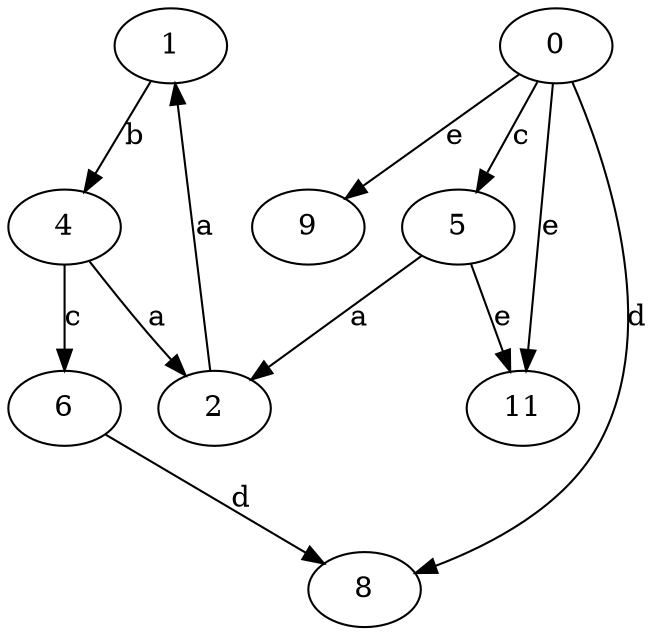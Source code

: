 strict digraph  {
1;
2;
0;
4;
5;
6;
8;
9;
11;
1 -> 4  [label=b];
2 -> 1  [label=a];
0 -> 5  [label=c];
0 -> 8  [label=d];
0 -> 9  [label=e];
0 -> 11  [label=e];
4 -> 2  [label=a];
4 -> 6  [label=c];
5 -> 2  [label=a];
5 -> 11  [label=e];
6 -> 8  [label=d];
}
